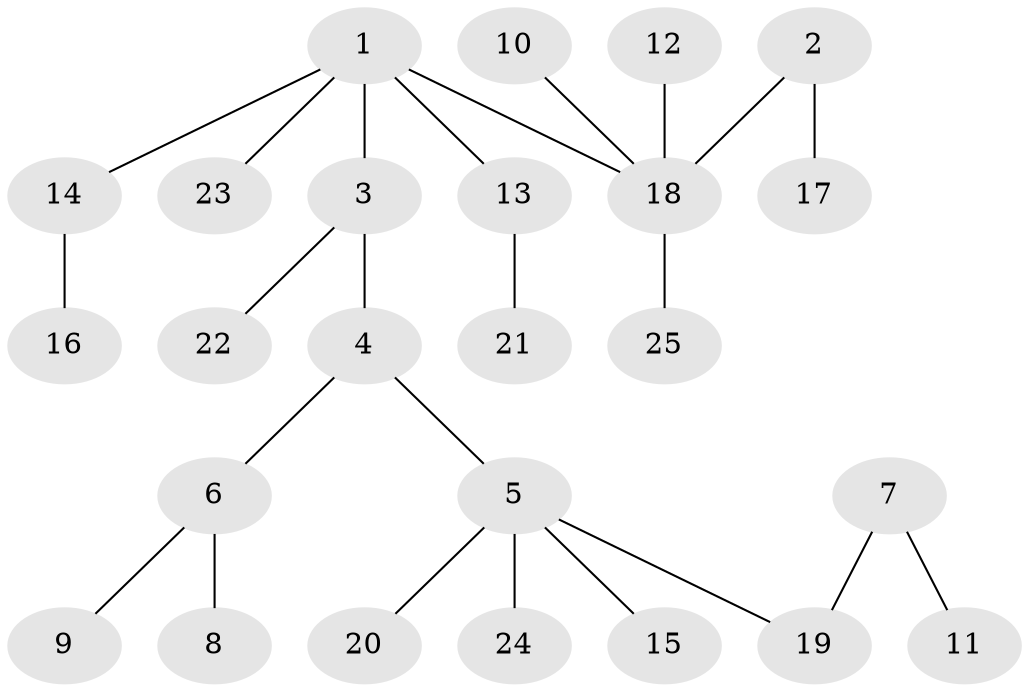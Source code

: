 // original degree distribution, {6: 0.04, 2: 0.2, 3: 0.12, 4: 0.08, 1: 0.54, 5: 0.02}
// Generated by graph-tools (version 1.1) at 2025/02/03/09/25 03:02:26]
// undirected, 25 vertices, 24 edges
graph export_dot {
graph [start="1"]
  node [color=gray90,style=filled];
  1;
  2;
  3;
  4;
  5;
  6;
  7;
  8;
  9;
  10;
  11;
  12;
  13;
  14;
  15;
  16;
  17;
  18;
  19;
  20;
  21;
  22;
  23;
  24;
  25;
  1 -- 3 [weight=1.0];
  1 -- 13 [weight=1.0];
  1 -- 14 [weight=1.0];
  1 -- 18 [weight=1.0];
  1 -- 23 [weight=1.0];
  2 -- 17 [weight=1.0];
  2 -- 18 [weight=1.0];
  3 -- 4 [weight=1.0];
  3 -- 22 [weight=1.0];
  4 -- 5 [weight=1.0];
  4 -- 6 [weight=1.0];
  5 -- 15 [weight=1.0];
  5 -- 19 [weight=1.0];
  5 -- 20 [weight=1.0];
  5 -- 24 [weight=1.0];
  6 -- 8 [weight=1.0];
  6 -- 9 [weight=1.0];
  7 -- 11 [weight=1.0];
  7 -- 19 [weight=1.0];
  10 -- 18 [weight=1.0];
  12 -- 18 [weight=1.0];
  13 -- 21 [weight=1.0];
  14 -- 16 [weight=1.0];
  18 -- 25 [weight=1.0];
}
